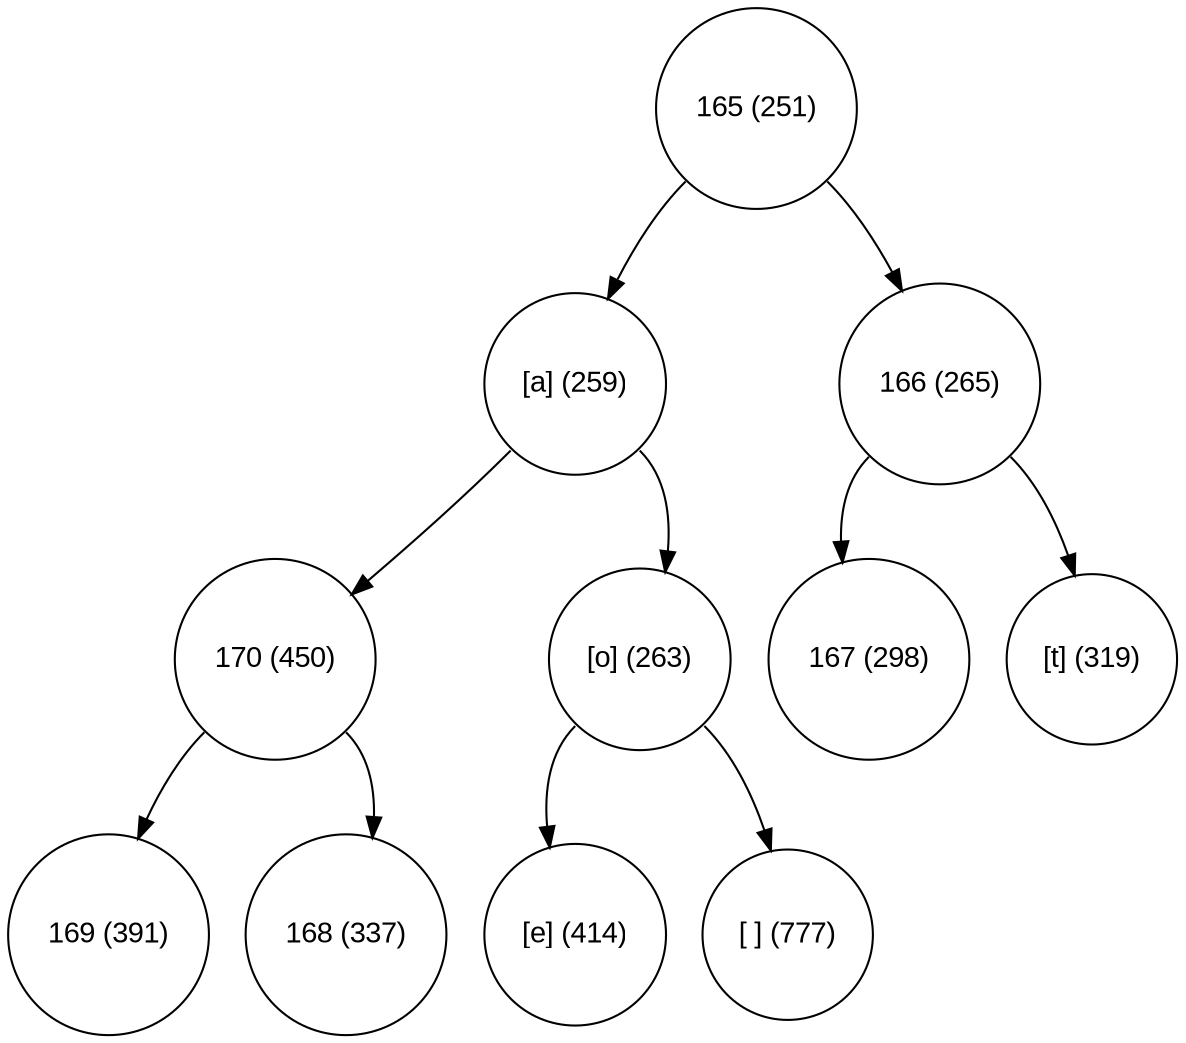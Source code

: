 digraph move_down {
	node [fontname="Arial", shape="circle", width=0.5]; 

	0 [label = "165 (251)"];
	0:sw -> 1;
	1 [label = "[a] (259)"];
	1:sw -> 3;
	3 [label = "170 (450)"];
	3:sw -> 7;
	7 [label = "169 (391)"];
	3:se -> 8;
	8 [label = "168 (337)"];
	1:se -> 4;
	4 [label = "[o] (263)"];
	4:sw -> 9;
	9 [label = "[e] (414)"];
	4:se -> 10;
	10 [label = "[ ] (777)"];
	0:se -> 2;
	2 [label = "166 (265)"];
	2:sw -> 5;
	5 [label = "167 (298)"];
	2:se -> 6;
	6 [label = "[t] (319)"];
}
